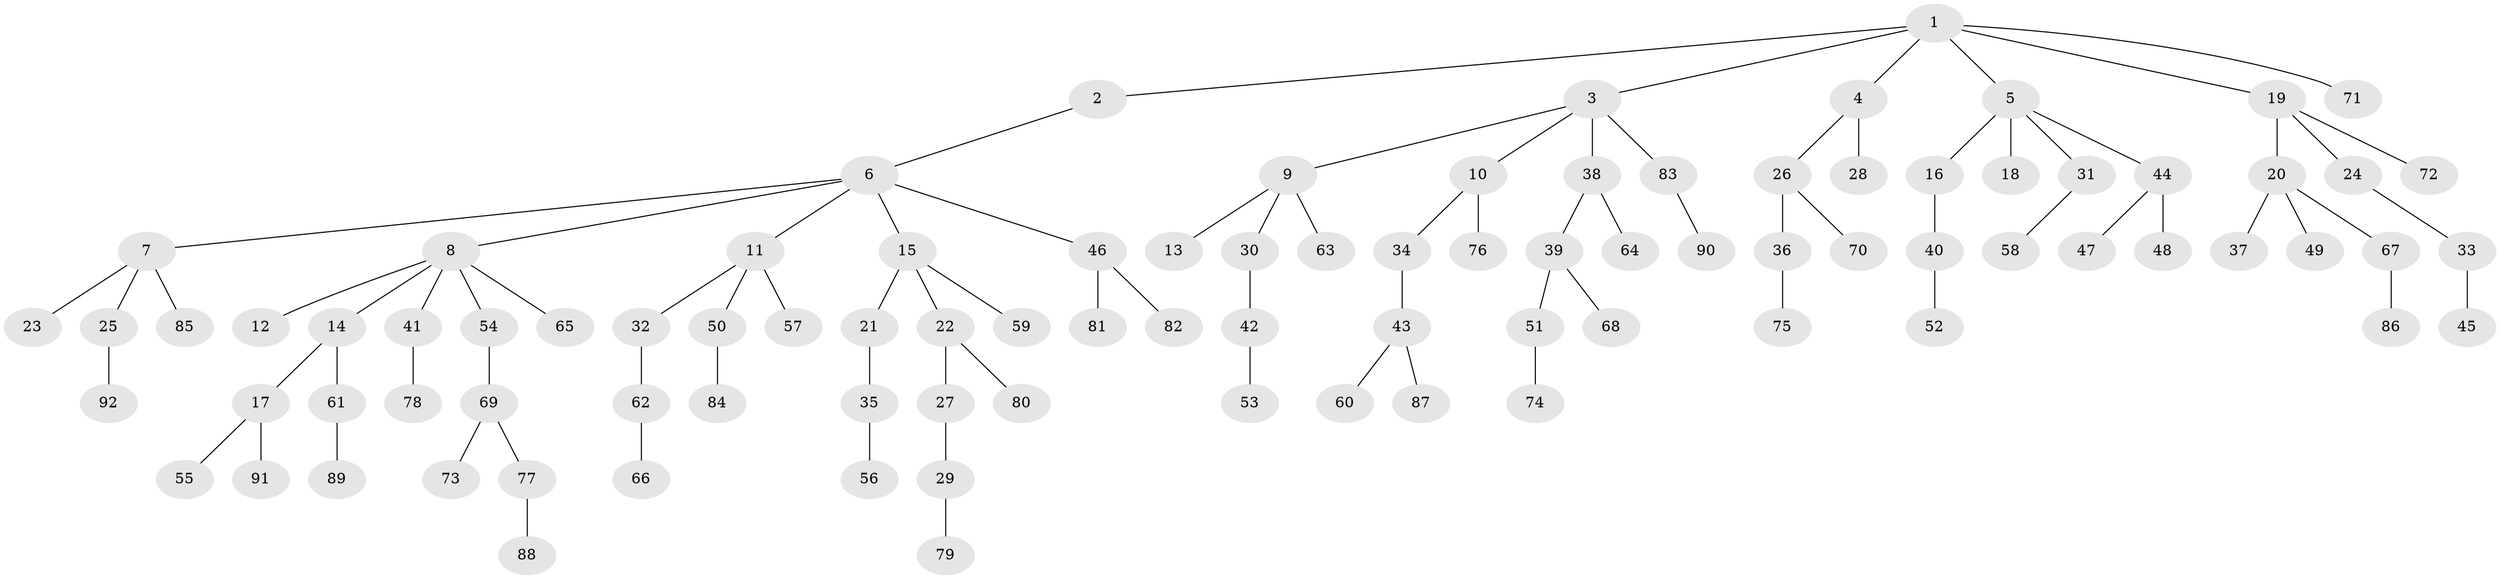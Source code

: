 // coarse degree distribution, {1: 0.5, 2: 0.32142857142857145, 6: 0.03571428571428571, 3: 0.03571428571428571, 5: 0.03571428571428571, 4: 0.07142857142857142}
// Generated by graph-tools (version 1.1) at 2025/37/03/04/25 23:37:26]
// undirected, 92 vertices, 91 edges
graph export_dot {
  node [color=gray90,style=filled];
  1;
  2;
  3;
  4;
  5;
  6;
  7;
  8;
  9;
  10;
  11;
  12;
  13;
  14;
  15;
  16;
  17;
  18;
  19;
  20;
  21;
  22;
  23;
  24;
  25;
  26;
  27;
  28;
  29;
  30;
  31;
  32;
  33;
  34;
  35;
  36;
  37;
  38;
  39;
  40;
  41;
  42;
  43;
  44;
  45;
  46;
  47;
  48;
  49;
  50;
  51;
  52;
  53;
  54;
  55;
  56;
  57;
  58;
  59;
  60;
  61;
  62;
  63;
  64;
  65;
  66;
  67;
  68;
  69;
  70;
  71;
  72;
  73;
  74;
  75;
  76;
  77;
  78;
  79;
  80;
  81;
  82;
  83;
  84;
  85;
  86;
  87;
  88;
  89;
  90;
  91;
  92;
  1 -- 2;
  1 -- 3;
  1 -- 4;
  1 -- 5;
  1 -- 19;
  1 -- 71;
  2 -- 6;
  3 -- 9;
  3 -- 10;
  3 -- 38;
  3 -- 83;
  4 -- 26;
  4 -- 28;
  5 -- 16;
  5 -- 18;
  5 -- 31;
  5 -- 44;
  6 -- 7;
  6 -- 8;
  6 -- 11;
  6 -- 15;
  6 -- 46;
  7 -- 23;
  7 -- 25;
  7 -- 85;
  8 -- 12;
  8 -- 14;
  8 -- 41;
  8 -- 54;
  8 -- 65;
  9 -- 13;
  9 -- 30;
  9 -- 63;
  10 -- 34;
  10 -- 76;
  11 -- 32;
  11 -- 50;
  11 -- 57;
  14 -- 17;
  14 -- 61;
  15 -- 21;
  15 -- 22;
  15 -- 59;
  16 -- 40;
  17 -- 55;
  17 -- 91;
  19 -- 20;
  19 -- 24;
  19 -- 72;
  20 -- 37;
  20 -- 49;
  20 -- 67;
  21 -- 35;
  22 -- 27;
  22 -- 80;
  24 -- 33;
  25 -- 92;
  26 -- 36;
  26 -- 70;
  27 -- 29;
  29 -- 79;
  30 -- 42;
  31 -- 58;
  32 -- 62;
  33 -- 45;
  34 -- 43;
  35 -- 56;
  36 -- 75;
  38 -- 39;
  38 -- 64;
  39 -- 51;
  39 -- 68;
  40 -- 52;
  41 -- 78;
  42 -- 53;
  43 -- 60;
  43 -- 87;
  44 -- 47;
  44 -- 48;
  46 -- 81;
  46 -- 82;
  50 -- 84;
  51 -- 74;
  54 -- 69;
  61 -- 89;
  62 -- 66;
  67 -- 86;
  69 -- 73;
  69 -- 77;
  77 -- 88;
  83 -- 90;
}
